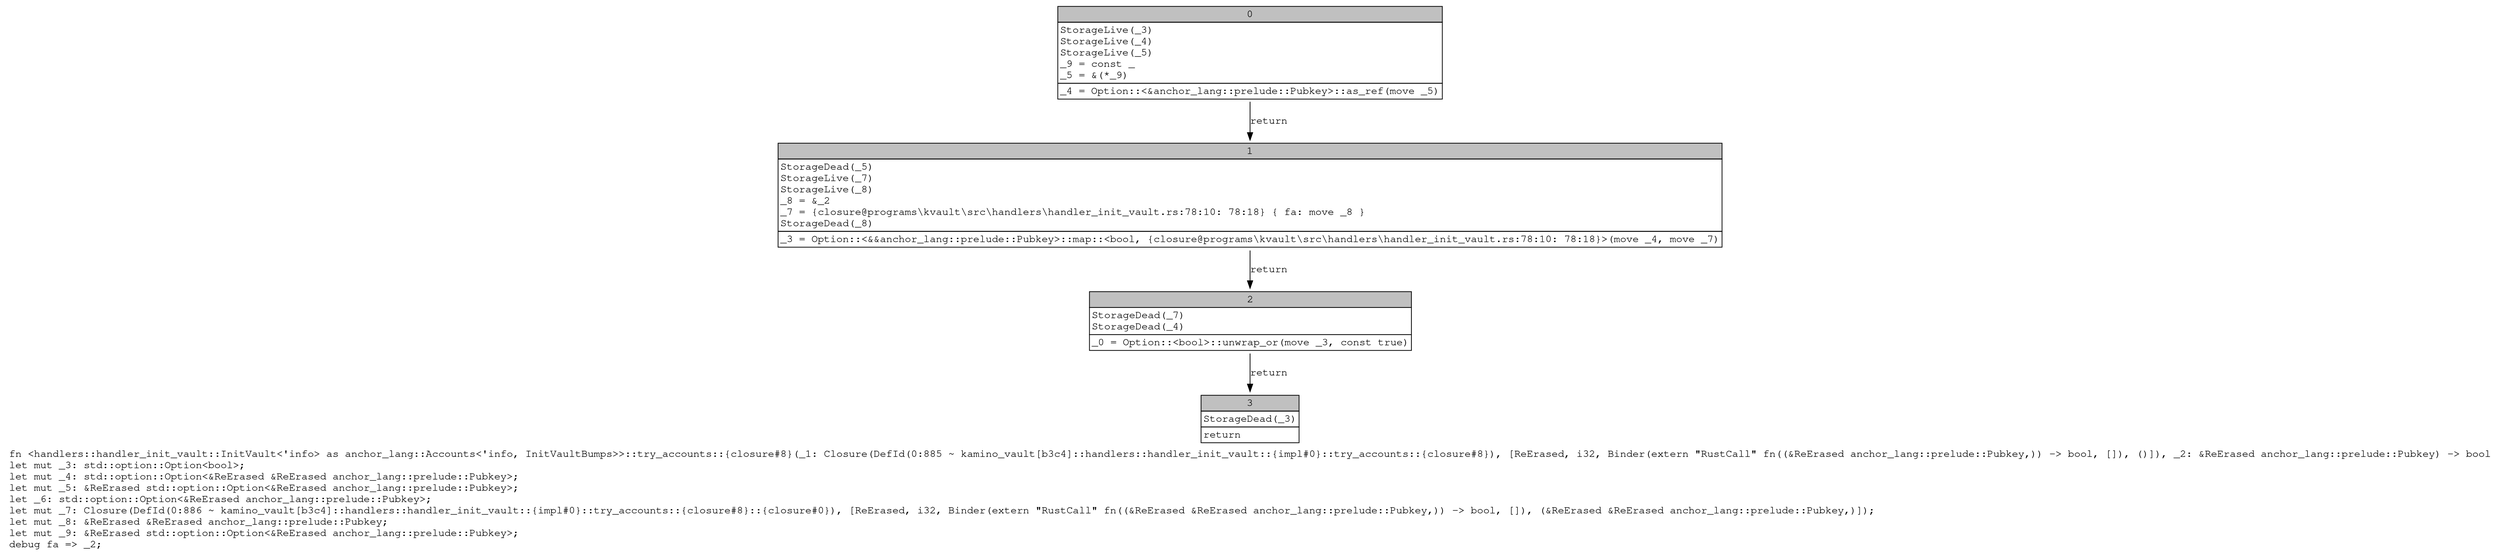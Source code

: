 digraph Mir_0_885 {
    graph [fontname="Courier, monospace"];
    node [fontname="Courier, monospace"];
    edge [fontname="Courier, monospace"];
    label=<fn &lt;handlers::handler_init_vault::InitVault&lt;'info&gt; as anchor_lang::Accounts&lt;'info, InitVaultBumps&gt;&gt;::try_accounts::{closure#8}(_1: Closure(DefId(0:885 ~ kamino_vault[b3c4]::handlers::handler_init_vault::{impl#0}::try_accounts::{closure#8}), [ReErased, i32, Binder(extern &quot;RustCall&quot; fn((&amp;ReErased anchor_lang::prelude::Pubkey,)) -&gt; bool, []), ()]), _2: &amp;ReErased anchor_lang::prelude::Pubkey) -&gt; bool<br align="left"/>let mut _3: std::option::Option&lt;bool&gt;;<br align="left"/>let mut _4: std::option::Option&lt;&amp;ReErased &amp;ReErased anchor_lang::prelude::Pubkey&gt;;<br align="left"/>let mut _5: &amp;ReErased std::option::Option&lt;&amp;ReErased anchor_lang::prelude::Pubkey&gt;;<br align="left"/>let _6: std::option::Option&lt;&amp;ReErased anchor_lang::prelude::Pubkey&gt;;<br align="left"/>let mut _7: Closure(DefId(0:886 ~ kamino_vault[b3c4]::handlers::handler_init_vault::{impl#0}::try_accounts::{closure#8}::{closure#0}), [ReErased, i32, Binder(extern &quot;RustCall&quot; fn((&amp;ReErased &amp;ReErased anchor_lang::prelude::Pubkey,)) -&gt; bool, []), (&amp;ReErased &amp;ReErased anchor_lang::prelude::Pubkey,)]);<br align="left"/>let mut _8: &amp;ReErased &amp;ReErased anchor_lang::prelude::Pubkey;<br align="left"/>let mut _9: &amp;ReErased std::option::Option&lt;&amp;ReErased anchor_lang::prelude::Pubkey&gt;;<br align="left"/>debug fa =&gt; _2;<br align="left"/>>;
    bb0__0_885 [shape="none", label=<<table border="0" cellborder="1" cellspacing="0"><tr><td bgcolor="gray" align="center" colspan="1">0</td></tr><tr><td align="left" balign="left">StorageLive(_3)<br/>StorageLive(_4)<br/>StorageLive(_5)<br/>_9 = const _<br/>_5 = &amp;(*_9)<br/></td></tr><tr><td align="left">_4 = Option::&lt;&amp;anchor_lang::prelude::Pubkey&gt;::as_ref(move _5)</td></tr></table>>];
    bb1__0_885 [shape="none", label=<<table border="0" cellborder="1" cellspacing="0"><tr><td bgcolor="gray" align="center" colspan="1">1</td></tr><tr><td align="left" balign="left">StorageDead(_5)<br/>StorageLive(_7)<br/>StorageLive(_8)<br/>_8 = &amp;_2<br/>_7 = {closure@programs\kvault\src\handlers\handler_init_vault.rs:78:10: 78:18} { fa: move _8 }<br/>StorageDead(_8)<br/></td></tr><tr><td align="left">_3 = Option::&lt;&amp;&amp;anchor_lang::prelude::Pubkey&gt;::map::&lt;bool, {closure@programs\kvault\src\handlers\handler_init_vault.rs:78:10: 78:18}&gt;(move _4, move _7)</td></tr></table>>];
    bb2__0_885 [shape="none", label=<<table border="0" cellborder="1" cellspacing="0"><tr><td bgcolor="gray" align="center" colspan="1">2</td></tr><tr><td align="left" balign="left">StorageDead(_7)<br/>StorageDead(_4)<br/></td></tr><tr><td align="left">_0 = Option::&lt;bool&gt;::unwrap_or(move _3, const true)</td></tr></table>>];
    bb3__0_885 [shape="none", label=<<table border="0" cellborder="1" cellspacing="0"><tr><td bgcolor="gray" align="center" colspan="1">3</td></tr><tr><td align="left" balign="left">StorageDead(_3)<br/></td></tr><tr><td align="left">return</td></tr></table>>];
    bb0__0_885 -> bb1__0_885 [label="return"];
    bb1__0_885 -> bb2__0_885 [label="return"];
    bb2__0_885 -> bb3__0_885 [label="return"];
}

